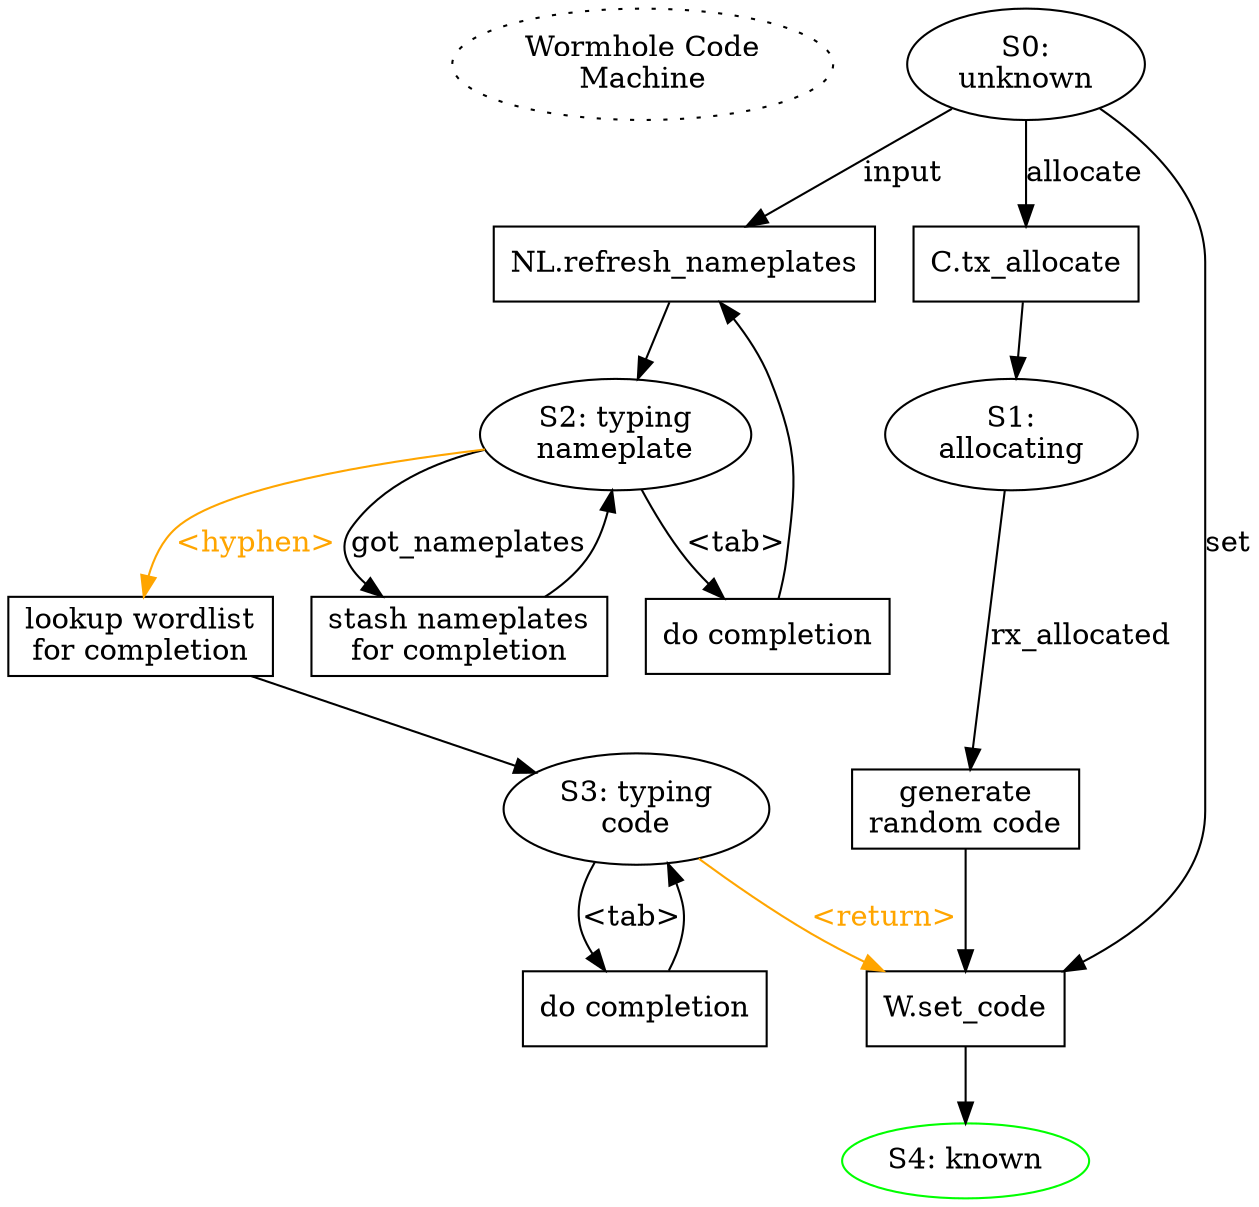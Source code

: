 digraph {

        start [label="Wormhole Code\nMachine" style="dotted"]
        {rank=same; start S0}
        {rank=same; P0_list_nameplates P0_allocate}
        {rank=same; S1 S2}
        {rank=same; S3 P1_generate}
        start -> S0 [style="invis"]
        S0 [label="S0:\nunknown"]
        S0 -> P0_set_code [label="set"]
        P0_set_code [shape="box" label="W.set_code"]
        P0_set_code -> S4
        S4 [label="S4: known" color="green"]

        S0 -> P0_list_nameplates [label="input"]
        S2 [label="S2: typing\nnameplate"]

        S2 -> P2_completion [label="<tab>"]
        P2_completion [shape="box" label="do completion"]
        P2_completion -> P0_list_nameplates
        P0_list_nameplates [shape="box" label="NL.refresh_nameplates"]
        P0_list_nameplates -> S2

        S2 -> P2_got_nameplates [label="got_nameplates"]
        P2_got_nameplates [shape="box" label="stash nameplates\nfor completion"]
        P2_got_nameplates -> S2
        S2 -> P2_finish [label="<hyphen>" color="orange" fontcolor="orange"]
        P2_finish [shape="box" label="lookup wordlist\nfor completion"]
        P2_finish -> S3
        S3 [label="S3: typing\ncode"]
        S3 -> P3_completion [label="<tab>"]
        P3_completion [shape="box" label="do completion"]
        P3_completion -> S3

        S3 -> P0_set_code [label="<return>"
                           color="orange" fontcolor="orange"]

        S0 -> P0_allocate [label="allocate"]
        P0_allocate [shape="box" label="C.tx_allocate"]
        P0_allocate -> S1
        S1 [label="S1:\nallocating"]
        S1 -> P1_generate [label="rx_allocated"]
        P1_generate [shape="box" label="generate\nrandom code"]
        P1_generate -> P0_set_code
        
}
